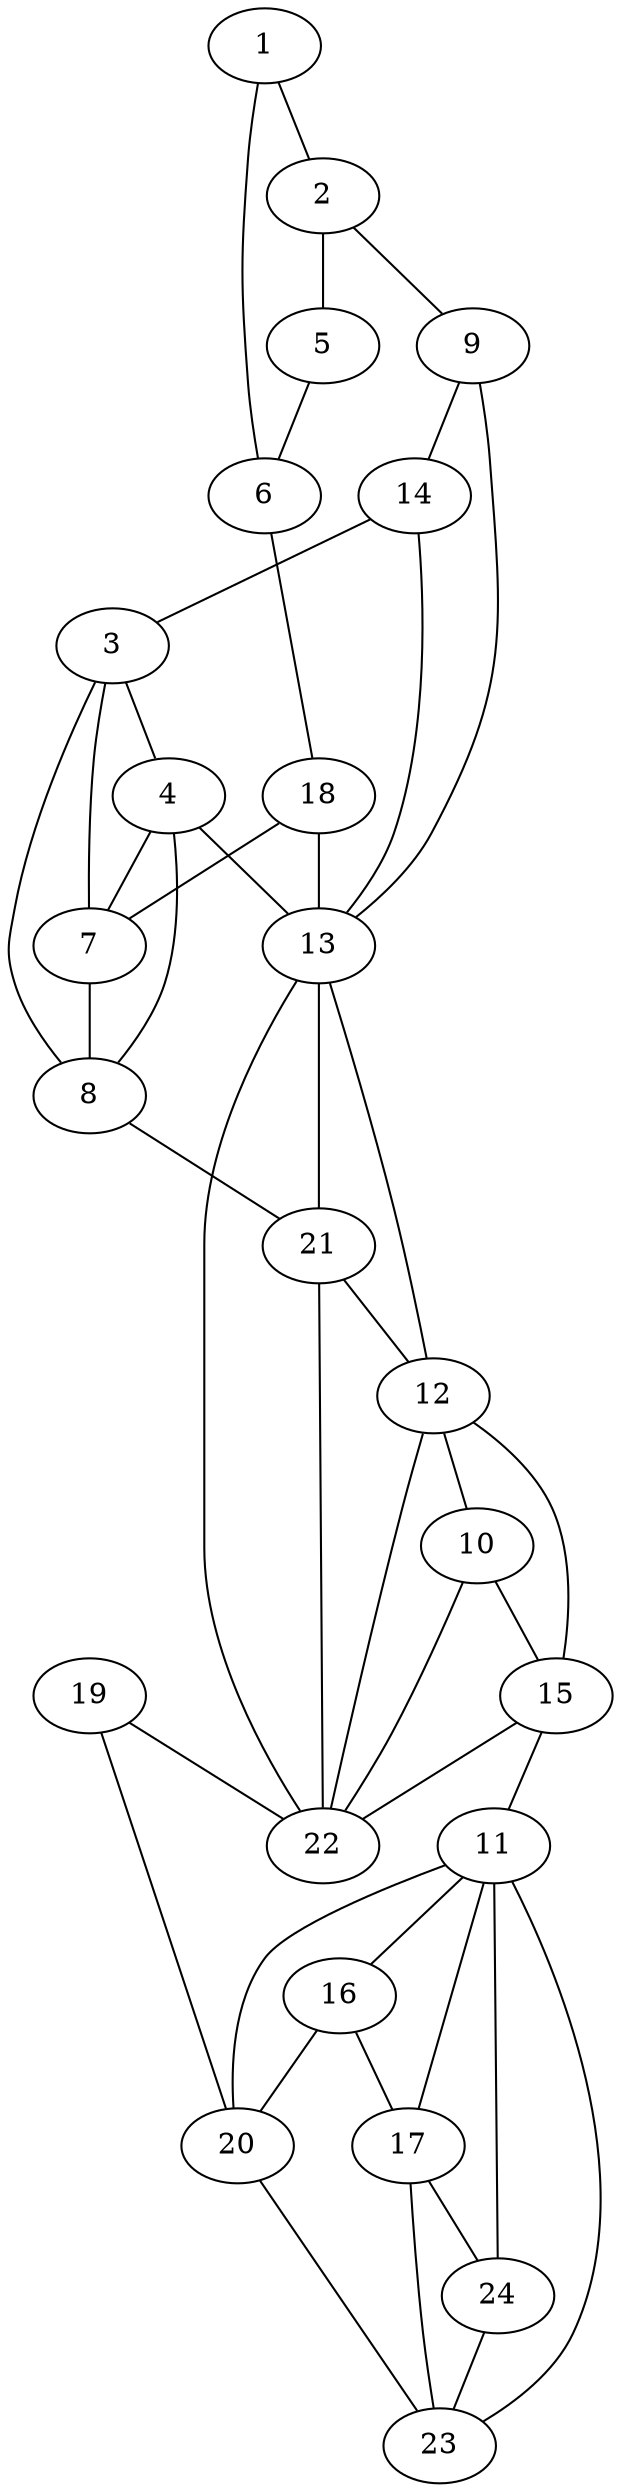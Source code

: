 graph pdb1h8x {
	1	 [aaLength=11,
		sequence=ERHIIVACEGS,
		type=0];
	2	 [aaLength=10,
		sequence=VEDST,
		type=0];
	1 -- 2	 [distance0="29.40812",
		frequency=1,
		type0=3];
	6	 [aaLength=10,
		sequence=VEDST,
		type=0];
	1 -- 6	 [distance0="24.7975",
		frequency=1,
		type0=2];
	5	 [aaLength=11,
		sequence=ERHIIVACEGS,
		type=0];
	2 -- 5	 [distance0="25.08138",
		frequency=1,
		type0=2];
	9	 [aaLength=5,
		sequence=vanDerWaals,
		type=1];
	2 -- 9	 [distance0="0.0",
		frequency=1,
		type0=4];
	3	 [aaLength=8,
		sequence=vanDerWaals,
		type=0];
	8	 [aaLength=4,
		sequence=vanDerWaals,
		type=0];
	3 -- 8	 [distance0="8.410464",
		frequency=1,
		type0=2];
	4	 [aaLength=3,
		sequence=vanDerWaals,
		type=0];
	3 -- 4	 [distance0="12.51521",
		distance1="0.0",
		frequency=2,
		type0=3,
		type1=5];
	7	 [aaLength=7,
		sequence=vanDerWaals,
		type=0];
	3 -- 7	 [distance0="5.217111",
		frequency=1,
		type0=1];
	4 -- 8	 [distance0="8.309059",
		frequency=1,
		type0=1];
	4 -- 7	 [distance0="12.09672",
		frequency=1,
		type0=2];
	13	 [aaLength=3,
		sequence=vanDerWaals,
		type=1];
	4 -- 13	 [distance0="0.0",
		frequency=1,
		type0=5];
	5 -- 6	 [distance0="29.86899",
		distance1="10.0",
		frequency=2,
		type0=3,
		type1=4];
	18	 [aaLength=5,
		sequence=vanDerWaals,
		type=1];
	6 -- 18	 [distance0="0.0",
		frequency=1,
		type0=4];
	7 -- 8	 [distance0="11.27915",
		distance1="0.0",
		frequency=2,
		type0=2,
		type1=5];
	21	 [aaLength=3,
		sequence=vanDerWaals,
		type=1];
	8 -- 21	 [distance0="0.0",
		frequency=1,
		type0=5];
	9 -- 13	 [distance0="18.0",
		frequency=1,
		type0=3];
	14	 [aaLength=5,
		sequence=vanDerWaals,
		type=1];
	9 -- 14	 [distance0="0.0",
		frequency=1,
		type0=5];
	10	 [aaLength=8,
		sequence=vanDerWaals,
		type=1];
	15	 [aaLength=8,
		sequence=vanDerWaals,
		type=1];
	10 -- 15	 [distance0="0.0",
		frequency=1,
		type0=5];
	11	 [aaLength=15,
		sequence=vanDerWaals,
		type=1];
	16	 [aaLength=15,
		sequence=vanDerWaals,
		type=1];
	11 -- 16	 [distance0="0.0",
		distance1="0.0",
		frequency=2,
		type0=1,
		type1=5];
	12	 [aaLength=4,
		sequence=vanDerWaals,
		type=1];
	12 -- 10	 [distance0="8.0",
		distance1="0.0",
		frequency=2,
		type0=2,
		type1=4];
	12 -- 15	 [distance0="8.0",
		frequency=1,
		type0=3];
	22	 [aaLength=3,
		sequence=vanDerWaals,
		type=1];
	12 -- 22	 [distance0="1.0",
		frequency=1,
		type0=1];
	13 -- 12	 [distance0="10.0",
		distance1="0.0",
		frequency=2,
		type0=2,
		type1=4];
	13 -- 21	 [distance0="0.0",
		frequency=1,
		type0=1];
	13 -- 22	 [distance0="11.0",
		frequency=1,
		type0=3];
	14 -- 3	 [distance0="0.0",
		frequency=1,
		type0=4];
	14 -- 13	 [distance0="18.0",
		frequency=1,
		type0=3];
	15 -- 11	 [distance0="0.0",
		frequency=1,
		type0=4];
	15 -- 22	 [distance0="7.0",
		frequency=1,
		type0=3];
	17	 [aaLength=9,
		sequence=vanDerWaals,
		type=1];
	16 -- 17	 [distance0="0.0",
		frequency=1,
		type0=4];
	20	 [aaLength=8,
		sequence=vanDerWaals,
		type=1];
	16 -- 20	 [distance0="0.0",
		frequency=1,
		type0=2];
	17 -- 11	 [distance0="19.0",
		frequency=1,
		type0=3];
	23	 [aaLength=6,
		sequence=vanDerWaals,
		type=1];
	17 -- 23	 [distance0="10.0",
		frequency=1,
		type0=2];
	24	 [aaLength=8,
		sequence=vanDerWaals,
		type=1];
	17 -- 24	 [distance0="0.0",
		frequency=1,
		type0=1];
	18 -- 7	 [distance0="0.0",
		frequency=1,
		type0=4];
	18 -- 13	 [distance0="18.0",
		frequency=1,
		type0=3];
	19	 [aaLength=8,
		sequence=vanDerWaals,
		type=1];
	19 -- 20	 [distance0="0.0",
		frequency=1,
		type0=4];
	19 -- 22	 [distance0="7.0",
		frequency=1,
		type0=3];
	20 -- 11	 [distance0="0.0",
		frequency=1,
		type0=1];
	20 -- 23	 [distance0="9.0",
		distance1="0.0",
		frequency=2,
		type0=3,
		type1=4];
	21 -- 12	 [distance0="10.0",
		frequency=1,
		type0=2];
	21 -- 22	 [distance0="11.0",
		distance1="0.0",
		frequency=2,
		type0=3,
		type1=4];
	22 -- 10	 [distance0="7.0",
		frequency=1,
		type0=2];
	23 -- 11	 [distance0="9.0",
		frequency=1,
		type0=1];
	24 -- 11	 [distance0="19.0",
		frequency=1,
		type0=3];
	24 -- 23	 [distance0="10.0",
		frequency=1,
		type0=2];
}
